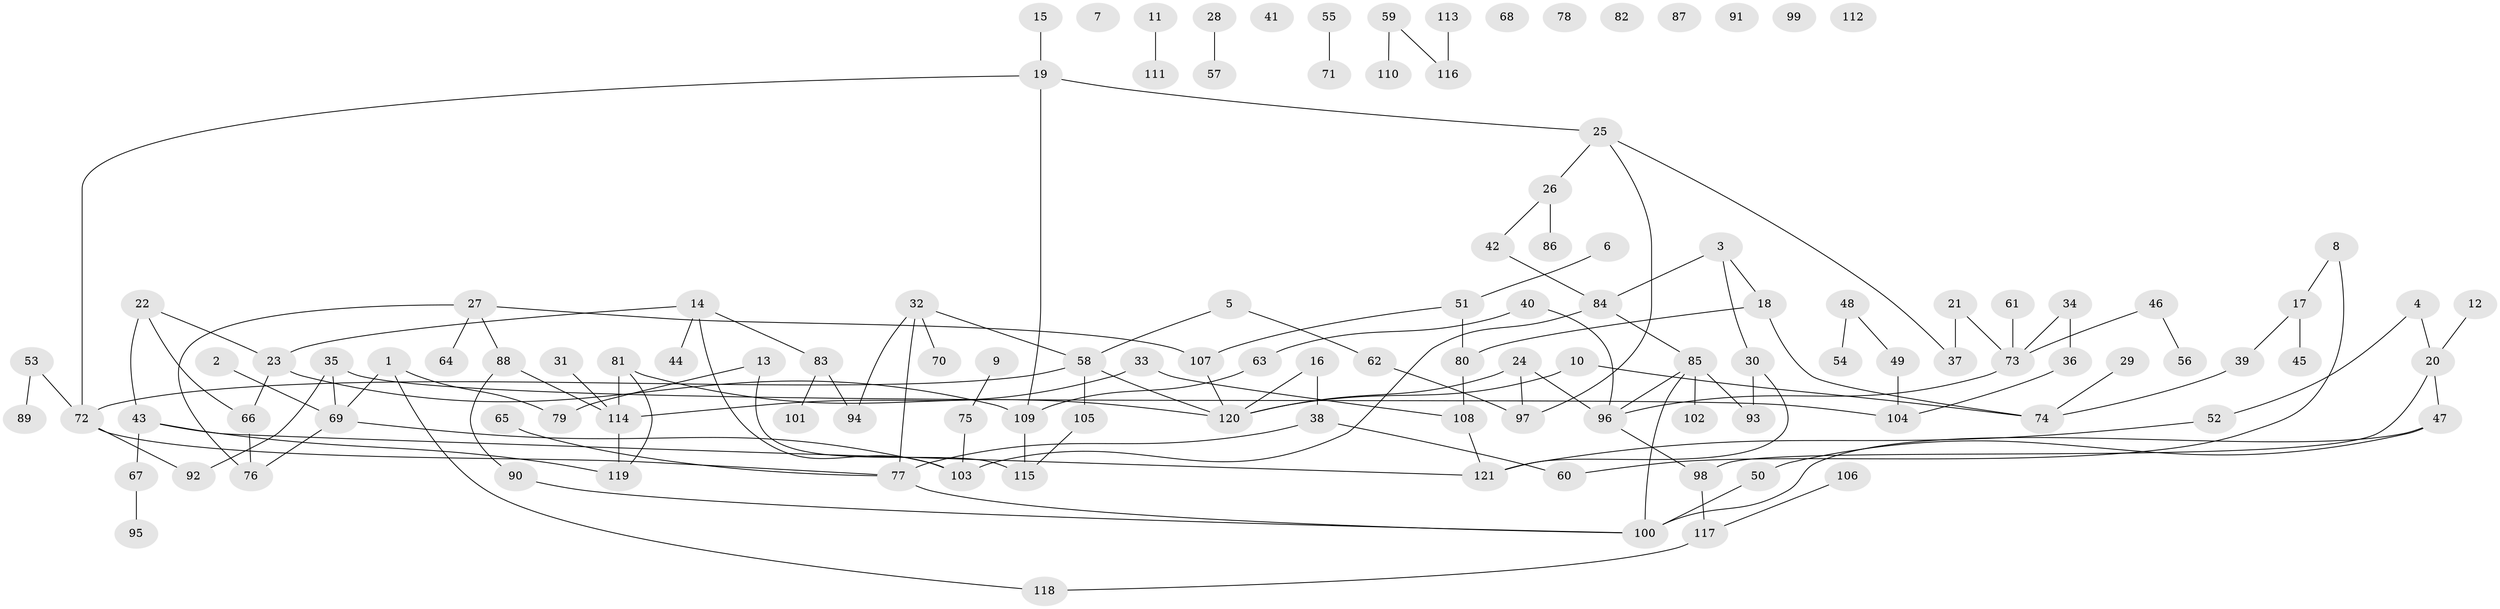 // Generated by graph-tools (version 1.1) at 2025/49/03/09/25 03:49:07]
// undirected, 121 vertices, 139 edges
graph export_dot {
graph [start="1"]
  node [color=gray90,style=filled];
  1;
  2;
  3;
  4;
  5;
  6;
  7;
  8;
  9;
  10;
  11;
  12;
  13;
  14;
  15;
  16;
  17;
  18;
  19;
  20;
  21;
  22;
  23;
  24;
  25;
  26;
  27;
  28;
  29;
  30;
  31;
  32;
  33;
  34;
  35;
  36;
  37;
  38;
  39;
  40;
  41;
  42;
  43;
  44;
  45;
  46;
  47;
  48;
  49;
  50;
  51;
  52;
  53;
  54;
  55;
  56;
  57;
  58;
  59;
  60;
  61;
  62;
  63;
  64;
  65;
  66;
  67;
  68;
  69;
  70;
  71;
  72;
  73;
  74;
  75;
  76;
  77;
  78;
  79;
  80;
  81;
  82;
  83;
  84;
  85;
  86;
  87;
  88;
  89;
  90;
  91;
  92;
  93;
  94;
  95;
  96;
  97;
  98;
  99;
  100;
  101;
  102;
  103;
  104;
  105;
  106;
  107;
  108;
  109;
  110;
  111;
  112;
  113;
  114;
  115;
  116;
  117;
  118;
  119;
  120;
  121;
  1 -- 69;
  1 -- 79;
  1 -- 118;
  2 -- 69;
  3 -- 18;
  3 -- 30;
  3 -- 84;
  4 -- 20;
  4 -- 52;
  5 -- 58;
  5 -- 62;
  6 -- 51;
  8 -- 17;
  8 -- 60;
  9 -- 75;
  10 -- 74;
  10 -- 120;
  11 -- 111;
  12 -- 20;
  13 -- 79;
  13 -- 115;
  14 -- 23;
  14 -- 44;
  14 -- 83;
  14 -- 103;
  15 -- 19;
  16 -- 38;
  16 -- 120;
  17 -- 39;
  17 -- 45;
  18 -- 74;
  18 -- 80;
  19 -- 25;
  19 -- 72;
  19 -- 109;
  20 -- 47;
  20 -- 98;
  21 -- 37;
  21 -- 73;
  22 -- 23;
  22 -- 43;
  22 -- 66;
  23 -- 66;
  23 -- 109;
  24 -- 96;
  24 -- 97;
  24 -- 120;
  25 -- 26;
  25 -- 37;
  25 -- 97;
  26 -- 42;
  26 -- 86;
  27 -- 64;
  27 -- 76;
  27 -- 88;
  27 -- 107;
  28 -- 57;
  29 -- 74;
  30 -- 93;
  30 -- 121;
  31 -- 114;
  32 -- 58;
  32 -- 70;
  32 -- 77;
  32 -- 94;
  33 -- 108;
  33 -- 114;
  34 -- 36;
  34 -- 73;
  35 -- 69;
  35 -- 92;
  35 -- 104;
  36 -- 104;
  38 -- 60;
  38 -- 77;
  39 -- 74;
  40 -- 63;
  40 -- 96;
  42 -- 84;
  43 -- 67;
  43 -- 119;
  43 -- 121;
  46 -- 56;
  46 -- 73;
  47 -- 50;
  47 -- 100;
  48 -- 49;
  48 -- 54;
  49 -- 104;
  50 -- 100;
  51 -- 80;
  51 -- 107;
  52 -- 121;
  53 -- 72;
  53 -- 89;
  55 -- 71;
  58 -- 72;
  58 -- 105;
  58 -- 120;
  59 -- 110;
  59 -- 116;
  61 -- 73;
  62 -- 97;
  63 -- 109;
  65 -- 77;
  66 -- 76;
  67 -- 95;
  69 -- 76;
  69 -- 103;
  72 -- 77;
  72 -- 92;
  73 -- 96;
  75 -- 103;
  77 -- 100;
  80 -- 108;
  81 -- 114;
  81 -- 119;
  81 -- 120;
  83 -- 94;
  83 -- 101;
  84 -- 85;
  84 -- 103;
  85 -- 93;
  85 -- 96;
  85 -- 100;
  85 -- 102;
  88 -- 90;
  88 -- 114;
  90 -- 100;
  96 -- 98;
  98 -- 117;
  105 -- 115;
  106 -- 117;
  107 -- 120;
  108 -- 121;
  109 -- 115;
  113 -- 116;
  114 -- 119;
  117 -- 118;
}
